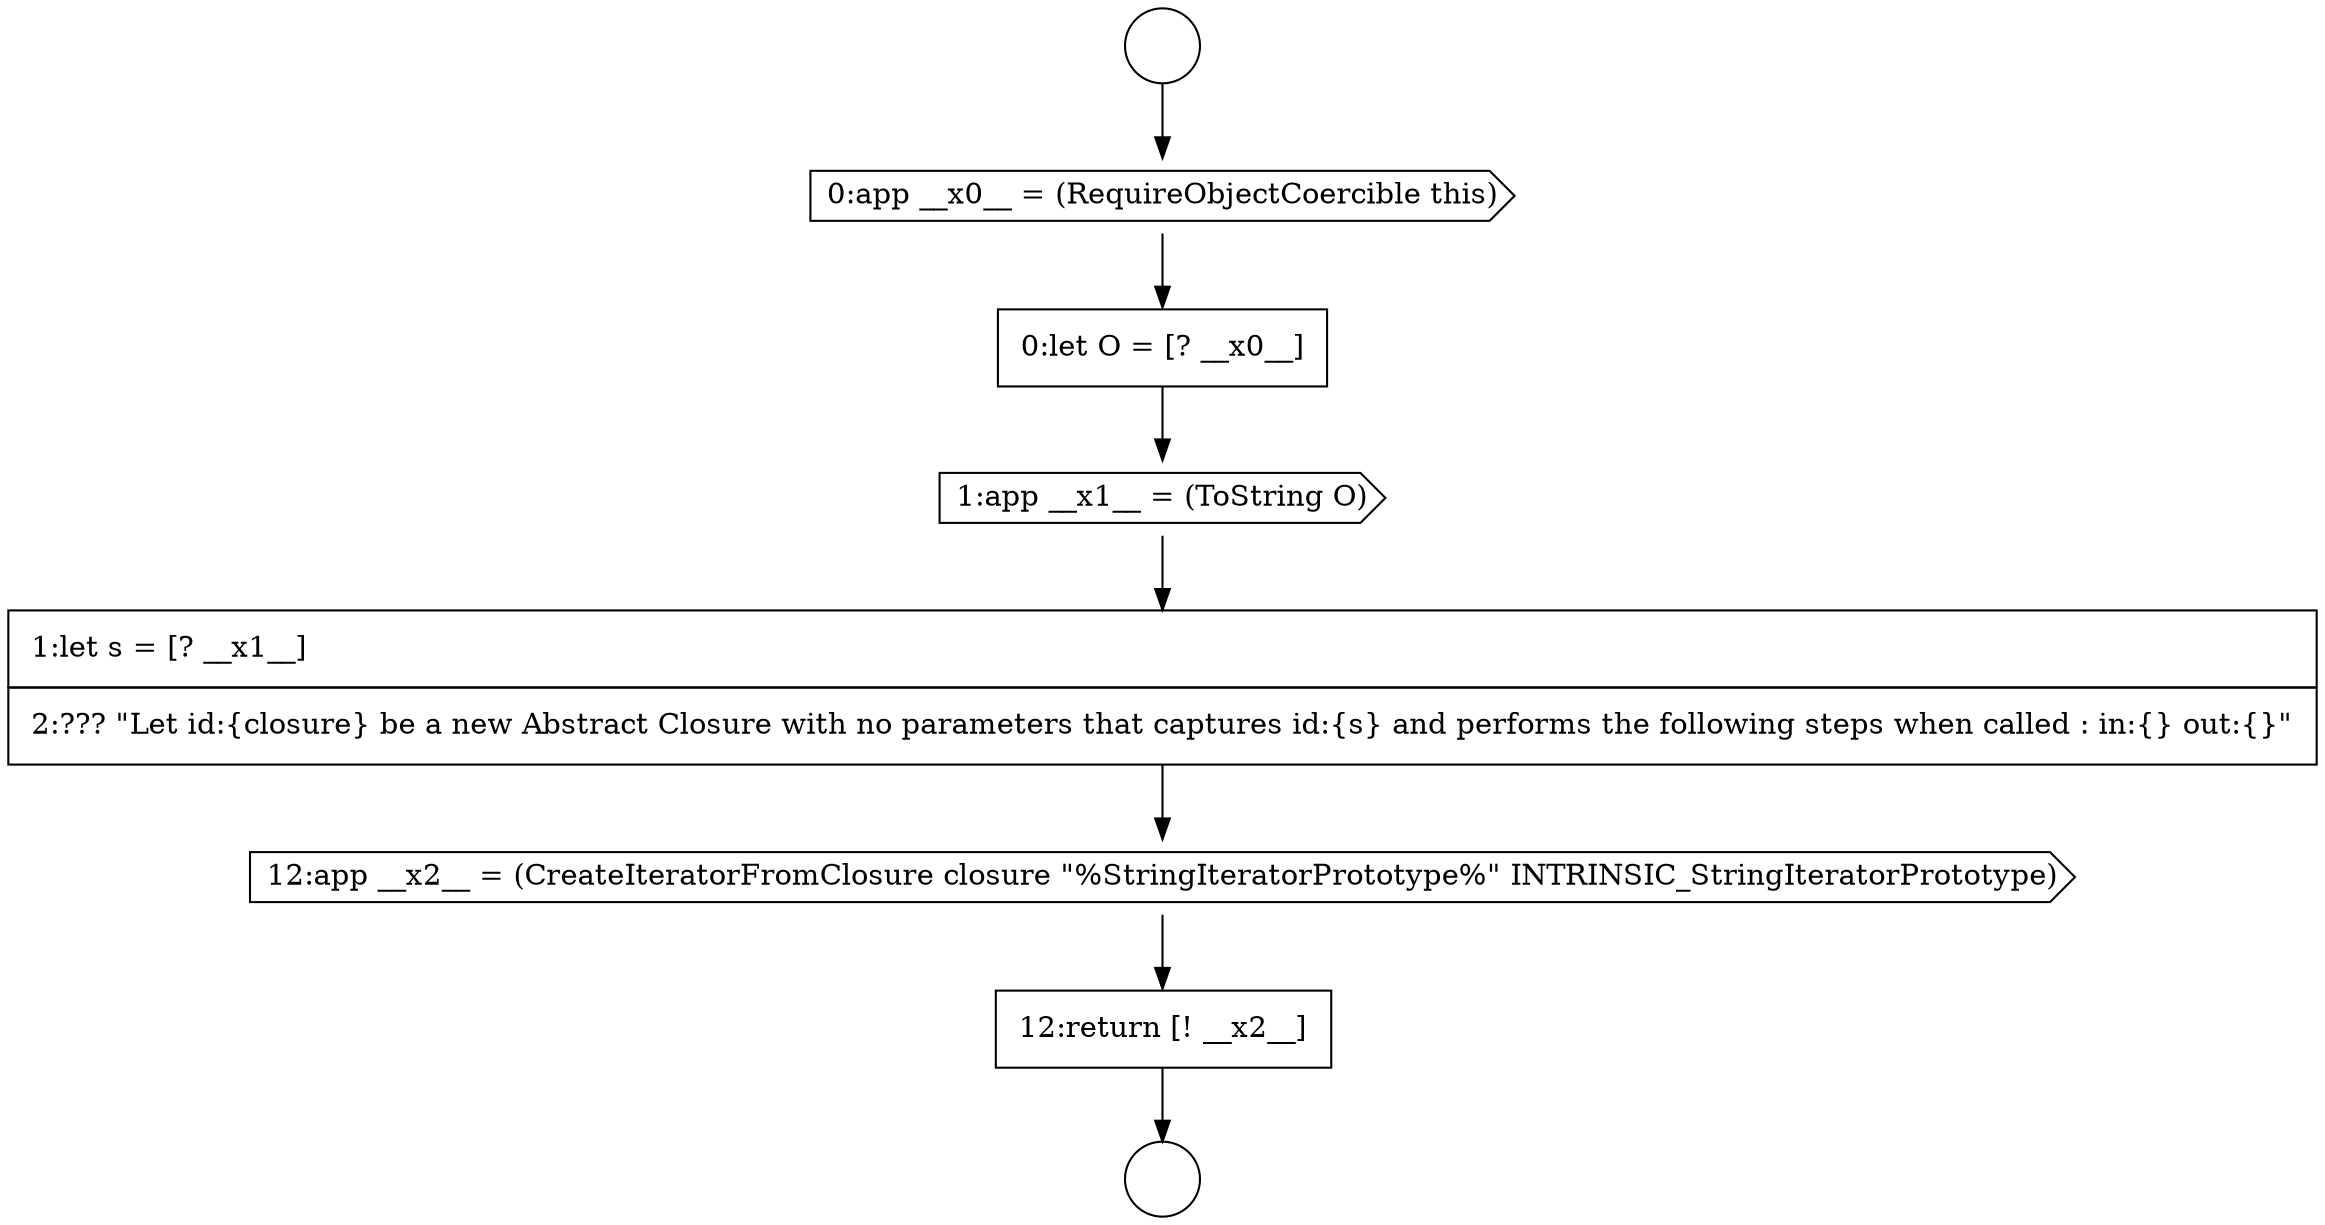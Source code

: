 digraph {
  node14538 [shape=cds, label=<<font color="black">12:app __x2__ = (CreateIteratorFromClosure closure &quot;%StringIteratorPrototype%&quot; INTRINSIC_StringIteratorPrototype)</font>> color="black" fillcolor="white" style=filled]
  node14537 [shape=none, margin=0, label=<<font color="black">
    <table border="0" cellborder="1" cellspacing="0" cellpadding="10">
      <tr><td align="left">1:let s = [? __x1__]</td></tr>
      <tr><td align="left">2:??? &quot;Let id:{closure} be a new Abstract Closure with no parameters that captures id:{s} and performs the following steps when called : in:{} out:{}&quot;</td></tr>
    </table>
  </font>> color="black" fillcolor="white" style=filled]
  node14534 [shape=cds, label=<<font color="black">0:app __x0__ = (RequireObjectCoercible this)</font>> color="black" fillcolor="white" style=filled]
  node14535 [shape=none, margin=0, label=<<font color="black">
    <table border="0" cellborder="1" cellspacing="0" cellpadding="10">
      <tr><td align="left">0:let O = [? __x0__]</td></tr>
    </table>
  </font>> color="black" fillcolor="white" style=filled]
  node14539 [shape=none, margin=0, label=<<font color="black">
    <table border="0" cellborder="1" cellspacing="0" cellpadding="10">
      <tr><td align="left">12:return [! __x2__]</td></tr>
    </table>
  </font>> color="black" fillcolor="white" style=filled]
  node14536 [shape=cds, label=<<font color="black">1:app __x1__ = (ToString O)</font>> color="black" fillcolor="white" style=filled]
  node14533 [shape=circle label=" " color="black" fillcolor="white" style=filled]
  node14532 [shape=circle label=" " color="black" fillcolor="white" style=filled]
  node14535 -> node14536 [ color="black"]
  node14536 -> node14537 [ color="black"]
  node14539 -> node14533 [ color="black"]
  node14537 -> node14538 [ color="black"]
  node14538 -> node14539 [ color="black"]
  node14532 -> node14534 [ color="black"]
  node14534 -> node14535 [ color="black"]
}
